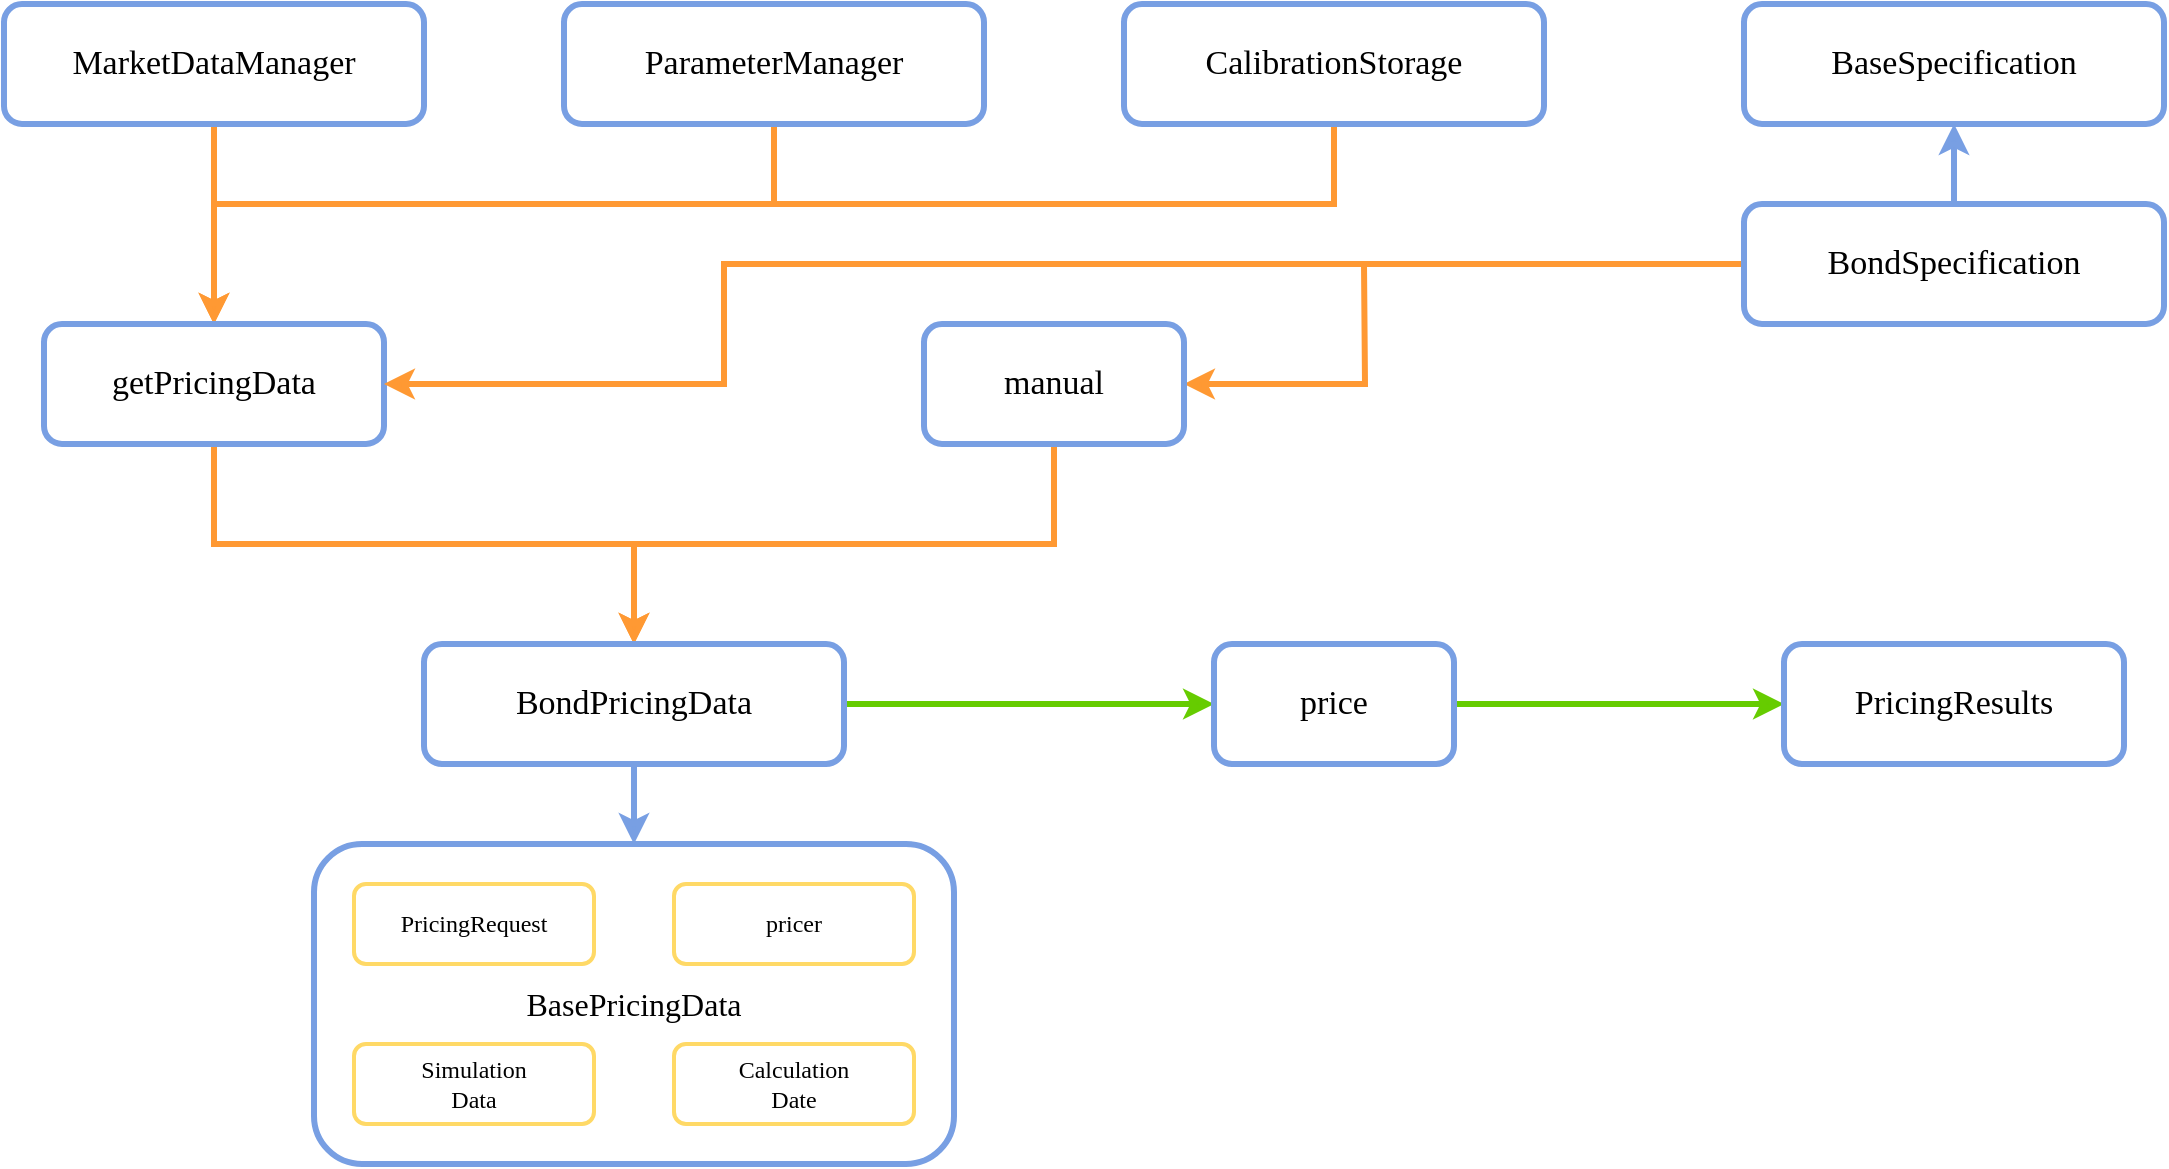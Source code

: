 <mxfile version="12.5.1" type="device"><diagram id="6I0OCvxSQrVGMHxT2VVA" name="Page-1"><mxGraphModel dx="1399" dy="563" grid="1" gridSize="10" guides="1" tooltips="1" connect="1" arrows="1" fold="1" page="1" pageScale="1" pageWidth="1500" pageHeight="850" math="0" shadow="0"><root><mxCell id="0"/><mxCell id="1" parent="0"/><mxCell id="OIp2LJzBMSObOq5M5h9w-12" style="edgeStyle=orthogonalEdgeStyle;rounded=0;orthogonalLoop=1;jettySize=auto;html=1;exitX=0.5;exitY=1;exitDx=0;exitDy=0;fontFamily=Verdana;fontSize=16;strokeWidth=3;strokeColor=#FF9933;" edge="1" parent="1" source="OIp2LJzBMSObOq5M5h9w-1" target="OIp2LJzBMSObOq5M5h9w-6"><mxGeometry relative="1" as="geometry"/></mxCell><mxCell id="OIp2LJzBMSObOq5M5h9w-1" value="&lt;font style=&quot;font-size: 17px;&quot;&gt;MarketDataManager&lt;/font&gt;" style="rounded=1;whiteSpace=wrap;html=1;fontFamily=Verdana;fontSize=17;strokeWidth=3;strokeColor=#789FE3;" vertex="1" parent="1"><mxGeometry x="40" y="40" width="210" height="60" as="geometry"/></mxCell><mxCell id="OIp2LJzBMSObOq5M5h9w-13" style="edgeStyle=orthogonalEdgeStyle;rounded=0;orthogonalLoop=1;jettySize=auto;html=1;exitX=0.5;exitY=1;exitDx=0;exitDy=0;fontFamily=Verdana;fontSize=16;entryX=0.5;entryY=0;entryDx=0;entryDy=0;strokeWidth=3;strokeColor=#FF9933;" edge="1" parent="1" source="OIp2LJzBMSObOq5M5h9w-2" target="OIp2LJzBMSObOq5M5h9w-6"><mxGeometry relative="1" as="geometry"><mxPoint x="425" y="160" as="targetPoint"/><Array as="points"><mxPoint x="425" y="140"/><mxPoint x="145" y="140"/></Array></mxGeometry></mxCell><mxCell id="OIp2LJzBMSObOq5M5h9w-2" value="&lt;font style=&quot;font-size: 17px;&quot;&gt;ParameterManager&lt;/font&gt;" style="rounded=1;whiteSpace=wrap;html=1;fontFamily=Verdana;fontSize=17;strokeWidth=3;strokeColor=#789FE3;" vertex="1" parent="1"><mxGeometry x="320" y="40" width="210" height="60" as="geometry"/></mxCell><mxCell id="OIp2LJzBMSObOq5M5h9w-16" style="edgeStyle=elbowEdgeStyle;rounded=0;orthogonalLoop=1;jettySize=auto;html=1;exitX=0.5;exitY=1;exitDx=0;exitDy=0;fontFamily=Verdana;fontSize=16;strokeColor=#FF9933;endArrow=none;endFill=0;fillColor=#f5f5f5;strokeWidth=3;" edge="1" parent="1" source="OIp2LJzBMSObOq5M5h9w-4"><mxGeometry relative="1" as="geometry"><mxPoint x="420" y="140" as="targetPoint"/><Array as="points"><mxPoint x="705" y="140"/></Array></mxGeometry></mxCell><mxCell id="OIp2LJzBMSObOq5M5h9w-4" value="&lt;font style=&quot;font-size: 17px;&quot;&gt;CalibrationStorage&lt;br style=&quot;font-size: 17px;&quot;&gt;&lt;/font&gt;" style="rounded=1;whiteSpace=wrap;html=1;fontFamily=Verdana;fontSize=17;strokeWidth=3;strokeColor=#789FE3;" vertex="1" parent="1"><mxGeometry x="600" y="40" width="210" height="60" as="geometry"/></mxCell><mxCell id="OIp2LJzBMSObOq5M5h9w-5" value="BaseSpecification" style="rounded=1;whiteSpace=wrap;html=1;fontFamily=Verdana;fontSize=17;strokeWidth=3;strokeColor=#789FE3;" vertex="1" parent="1"><mxGeometry x="910" y="40" width="210" height="60" as="geometry"/></mxCell><mxCell id="OIp2LJzBMSObOq5M5h9w-40" style="edgeStyle=orthogonalEdgeStyle;rounded=0;orthogonalLoop=1;jettySize=auto;html=1;entryX=0.5;entryY=0;entryDx=0;entryDy=0;endArrow=classic;endFill=1;strokeColor=#FF9933;strokeWidth=3;fontFamily=Verdana;fontSize=12;" edge="1" parent="1" source="OIp2LJzBMSObOq5M5h9w-6" target="OIp2LJzBMSObOq5M5h9w-8"><mxGeometry relative="1" as="geometry"><Array as="points"><mxPoint x="145" y="310"/><mxPoint x="355" y="310"/></Array></mxGeometry></mxCell><mxCell id="OIp2LJzBMSObOq5M5h9w-6" value="getPricingData" style="rounded=1;whiteSpace=wrap;html=1;fontFamily=Verdana;fontSize=17;strokeWidth=3;strokeColor=#789FE3;" vertex="1" parent="1"><mxGeometry x="60" y="200" width="170" height="60" as="geometry"/></mxCell><mxCell id="OIp2LJzBMSObOq5M5h9w-22" style="edgeStyle=elbowEdgeStyle;rounded=0;orthogonalLoop=1;jettySize=auto;elbow=vertical;html=1;exitX=0.5;exitY=1;exitDx=0;exitDy=0;entryX=0.5;entryY=0;entryDx=0;entryDy=0;endArrow=classic;endFill=1;strokeColor=#FF9933;strokeWidth=3;fontFamily=Verdana;fontSize=16;" edge="1" parent="1" source="OIp2LJzBMSObOq5M5h9w-7" target="OIp2LJzBMSObOq5M5h9w-8"><mxGeometry relative="1" as="geometry"/></mxCell><mxCell id="OIp2LJzBMSObOq5M5h9w-42" style="edgeStyle=orthogonalEdgeStyle;rounded=0;orthogonalLoop=1;jettySize=auto;html=1;endArrow=none;endFill=0;strokeColor=#FF9933;strokeWidth=3;fontFamily=Verdana;fontSize=12;startArrow=classic;startFill=1;" edge="1" parent="1" source="OIp2LJzBMSObOq5M5h9w-7"><mxGeometry relative="1" as="geometry"><mxPoint x="720" y="170" as="targetPoint"/></mxGeometry></mxCell><mxCell id="OIp2LJzBMSObOq5M5h9w-7" value="manual" style="rounded=1;whiteSpace=wrap;html=1;fontFamily=Verdana;fontSize=17;strokeWidth=3;strokeColor=#789FE3;" vertex="1" parent="1"><mxGeometry x="500" y="200" width="130" height="60" as="geometry"/></mxCell><mxCell id="OIp2LJzBMSObOq5M5h9w-23" style="edgeStyle=none;rounded=0;orthogonalLoop=1;jettySize=auto;html=1;exitX=1;exitY=0.5;exitDx=0;exitDy=0;endArrow=classic;endFill=1;strokeColor=#66CC00;strokeWidth=3;fontFamily=Verdana;fontSize=16;" edge="1" parent="1" source="OIp2LJzBMSObOq5M5h9w-8" target="OIp2LJzBMSObOq5M5h9w-10"><mxGeometry relative="1" as="geometry"/></mxCell><mxCell id="OIp2LJzBMSObOq5M5h9w-35" style="edgeStyle=none;rounded=0;orthogonalLoop=1;jettySize=auto;html=1;exitX=0.5;exitY=1;exitDx=0;exitDy=0;endArrow=classic;endFill=1;strokeColor=#789FE3;strokeWidth=3;fontFamily=Verdana;fontSize=12;" edge="1" parent="1" source="OIp2LJzBMSObOq5M5h9w-8" target="OIp2LJzBMSObOq5M5h9w-30"><mxGeometry relative="1" as="geometry"/></mxCell><mxCell id="OIp2LJzBMSObOq5M5h9w-8" value="BondPricingData" style="rounded=1;whiteSpace=wrap;html=1;fontFamily=Verdana;fontSize=17;strokeWidth=3;strokeColor=#789FE3;movable=1;resizable=1;rotatable=1;deletable=1;editable=1;connectable=1;" vertex="1" parent="1"><mxGeometry x="250" y="360" width="210" height="60" as="geometry"/></mxCell><mxCell id="OIp2LJzBMSObOq5M5h9w-18" style="edgeStyle=elbowEdgeStyle;rounded=0;orthogonalLoop=1;jettySize=auto;html=1;exitX=0;exitY=0.5;exitDx=0;exitDy=0;endArrow=classic;endFill=1;strokeColor=#FF9933;fontFamily=Verdana;fontSize=16;strokeWidth=3;" edge="1" parent="1" source="OIp2LJzBMSObOq5M5h9w-9" target="OIp2LJzBMSObOq5M5h9w-6"><mxGeometry relative="1" as="geometry"><mxPoint x="440" y="170" as="targetPoint"/><Array as="points"><mxPoint x="400" y="230"/><mxPoint x="400" y="230"/><mxPoint x="420" y="200"/></Array></mxGeometry></mxCell><mxCell id="OIp2LJzBMSObOq5M5h9w-33" style="edgeStyle=none;rounded=0;orthogonalLoop=1;jettySize=auto;html=1;exitX=0.5;exitY=0;exitDx=0;exitDy=0;entryX=0.5;entryY=1;entryDx=0;entryDy=0;endArrow=classic;endFill=1;strokeColor=#789FE3;strokeWidth=3;fontFamily=Verdana;fontSize=12;" edge="1" parent="1" source="OIp2LJzBMSObOq5M5h9w-9" target="OIp2LJzBMSObOq5M5h9w-5"><mxGeometry relative="1" as="geometry"/></mxCell><mxCell id="OIp2LJzBMSObOq5M5h9w-9" value="&lt;div style=&quot;font-size: 17px;&quot;&gt;BondSpecification&lt;/div&gt;" style="rounded=1;whiteSpace=wrap;html=1;fontFamily=Verdana;fontSize=17;strokeWidth=3;strokeColor=#789FE3;" vertex="1" parent="1"><mxGeometry x="910" y="140" width="210" height="60" as="geometry"/></mxCell><mxCell id="OIp2LJzBMSObOq5M5h9w-24" style="edgeStyle=none;rounded=0;orthogonalLoop=1;jettySize=auto;html=1;exitX=1;exitY=0.5;exitDx=0;exitDy=0;entryX=0;entryY=0.5;entryDx=0;entryDy=0;endArrow=classic;endFill=1;strokeColor=#66CC00;strokeWidth=3;fontFamily=Verdana;fontSize=16;" edge="1" parent="1" source="OIp2LJzBMSObOq5M5h9w-10" target="OIp2LJzBMSObOq5M5h9w-11"><mxGeometry relative="1" as="geometry"/></mxCell><mxCell id="OIp2LJzBMSObOq5M5h9w-10" value="price" style="rounded=1;whiteSpace=wrap;html=1;fontFamily=Verdana;fontSize=17;strokeWidth=3;strokeColor=#789FE3;" vertex="1" parent="1"><mxGeometry x="645" y="360" width="120" height="60" as="geometry"/></mxCell><mxCell id="OIp2LJzBMSObOq5M5h9w-11" value="PricingResults" style="rounded=1;whiteSpace=wrap;html=1;fontFamily=Verdana;fontSize=17;strokeWidth=3;strokeColor=#789FE3;" vertex="1" parent="1"><mxGeometry x="930" y="360" width="170" height="60" as="geometry"/></mxCell><mxCell id="OIp2LJzBMSObOq5M5h9w-32" value="" style="group" vertex="1" connectable="0" parent="1"><mxGeometry x="195" y="460" width="320" height="160" as="geometry"/></mxCell><mxCell id="OIp2LJzBMSObOq5M5h9w-30" value="BasePricingData" style="rounded=1;whiteSpace=wrap;html=1;fontFamily=Verdana;fontSize=16;strokeWidth=3;strokeColor=#789FE3;" vertex="1" parent="OIp2LJzBMSObOq5M5h9w-32"><mxGeometry width="320" height="160" as="geometry"/></mxCell><mxCell id="OIp2LJzBMSObOq5M5h9w-31" value="" style="group;fontSize=13;" vertex="1" connectable="0" parent="OIp2LJzBMSObOq5M5h9w-32"><mxGeometry x="20" y="20" width="280" height="120" as="geometry"/></mxCell><mxCell id="OIp2LJzBMSObOq5M5h9w-25" value="PricingRequest" style="rounded=1;whiteSpace=wrap;html=1;strokeColor=#FFD966;strokeWidth=2;fontFamily=Verdana;fontSize=12;" vertex="1" parent="OIp2LJzBMSObOq5M5h9w-31"><mxGeometry width="120" height="40" as="geometry"/></mxCell><mxCell id="OIp2LJzBMSObOq5M5h9w-26" value="pricer" style="rounded=1;whiteSpace=wrap;html=1;strokeColor=#FFD966;strokeWidth=2;fontFamily=Verdana;fontSize=12;" vertex="1" parent="OIp2LJzBMSObOq5M5h9w-31"><mxGeometry x="160" width="120" height="40" as="geometry"/></mxCell><mxCell id="OIp2LJzBMSObOq5M5h9w-27" value="&lt;div style=&quot;font-size: 12px;&quot;&gt;Simulation&lt;/div&gt;&lt;div style=&quot;font-size: 12px;&quot;&gt;Data&lt;br style=&quot;font-size: 12px;&quot;&gt;&lt;/div&gt;" style="rounded=1;whiteSpace=wrap;html=1;strokeColor=#FFD966;strokeWidth=2;fontFamily=Verdana;fontSize=12;" vertex="1" parent="OIp2LJzBMSObOq5M5h9w-31"><mxGeometry y="80" width="120" height="40" as="geometry"/></mxCell><mxCell id="OIp2LJzBMSObOq5M5h9w-28" value="&lt;div style=&quot;font-size: 12px;&quot;&gt;Calculation&lt;/div&gt;&lt;div style=&quot;font-size: 12px;&quot;&gt;Date&lt;br style=&quot;font-size: 12px;&quot;&gt;&lt;/div&gt;" style="rounded=1;whiteSpace=wrap;html=1;strokeColor=#FFD966;strokeWidth=2;fontFamily=Verdana;fontSize=12;" vertex="1" parent="OIp2LJzBMSObOq5M5h9w-31"><mxGeometry x="160" y="80" width="120" height="40" as="geometry"/></mxCell></root></mxGraphModel></diagram></mxfile>